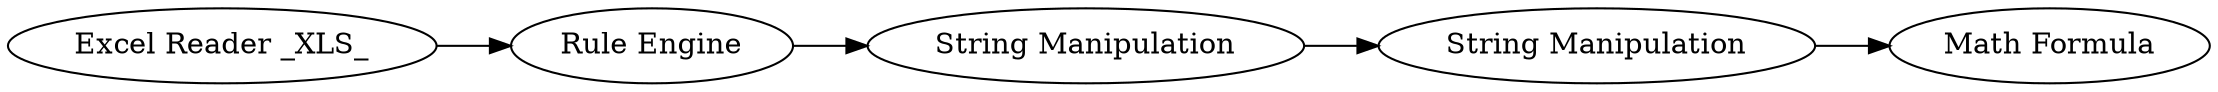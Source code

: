 digraph {
	2 -> 3
	1 -> 2
	5 -> 4
	3 -> 5
	5 [label="String Manipulation"]
	1 [label="Excel Reader _XLS_"]
	4 [label="Math Formula"]
	3 [label="String Manipulation"]
	2 [label="Rule Engine"]
	rankdir=LR
}

